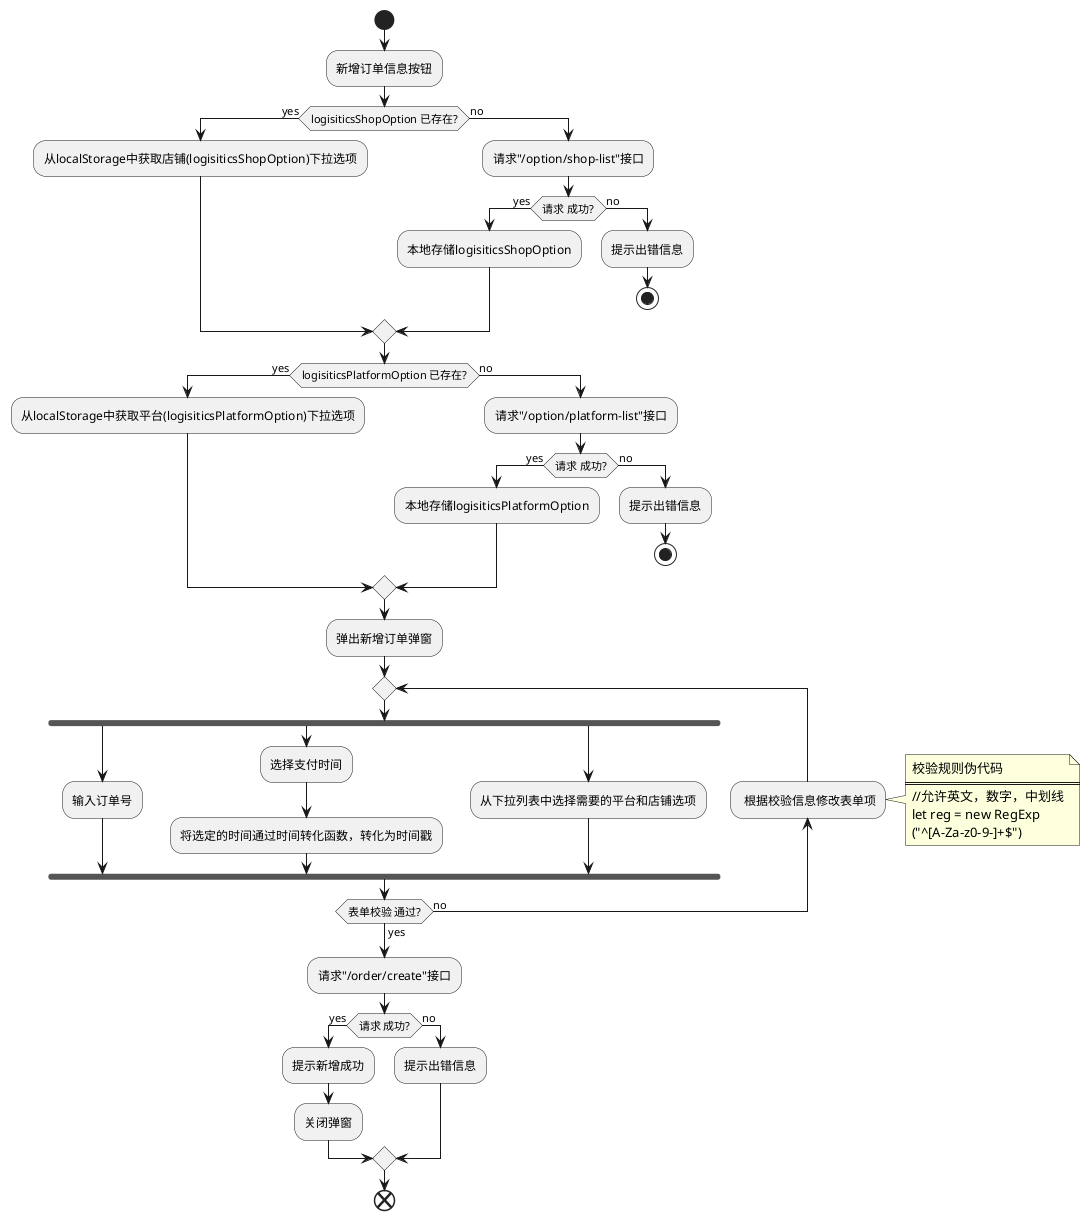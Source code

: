 @startuml

start
:新增订单信息按钮;
if(logisiticsShopOption 已存在?) then (yes)
  :从localStorage中获取店铺(logisiticsShopOption)下拉选项;
else (no)
  :请求"/option/shop-list"接口;
  if(请求 成功?) then (yes)
    :本地存储logisiticsShopOption;
  else (no)
    :提示出错信息;
    stop
  endif
endif
if(logisiticsPlatformOption 已存在?) then (yes)
  :从localStorage中获取平台(logisiticsPlatformOption)下拉选项;
else (no)
  :请求"/option/platform-list"接口;
  if(请求 成功?) then (yes)
    :本地存储logisiticsPlatformOption;
  else (no)
    :提示出错信息;
    stop
  endif
endif
:弹出新增订单弹窗;
repeat 
fork
  :输入订单号;
fork again
  :选择支付时间;
  :将选定的时间通过时间转化函数，转化为时间戳;
fork again
  :从下拉列表中选择需要的平台和店铺选项;
end fork 
backward: 根据校验信息修改表单项;
repeat while (表单校验 通过?) is (no) not (yes)
note right
  校验规则伪代码
  ====
  //允许英文，数字，中划线
  let reg = new RegExp
  ("^[A-Za-z0-9-]+$")
end note
:请求"/order/create"接口;
if(请求 成功?) then (yes)
  :提示新增成功;
  :关闭弹窗;
else (no)
  :提示出错信息;
endif
end

@enduml